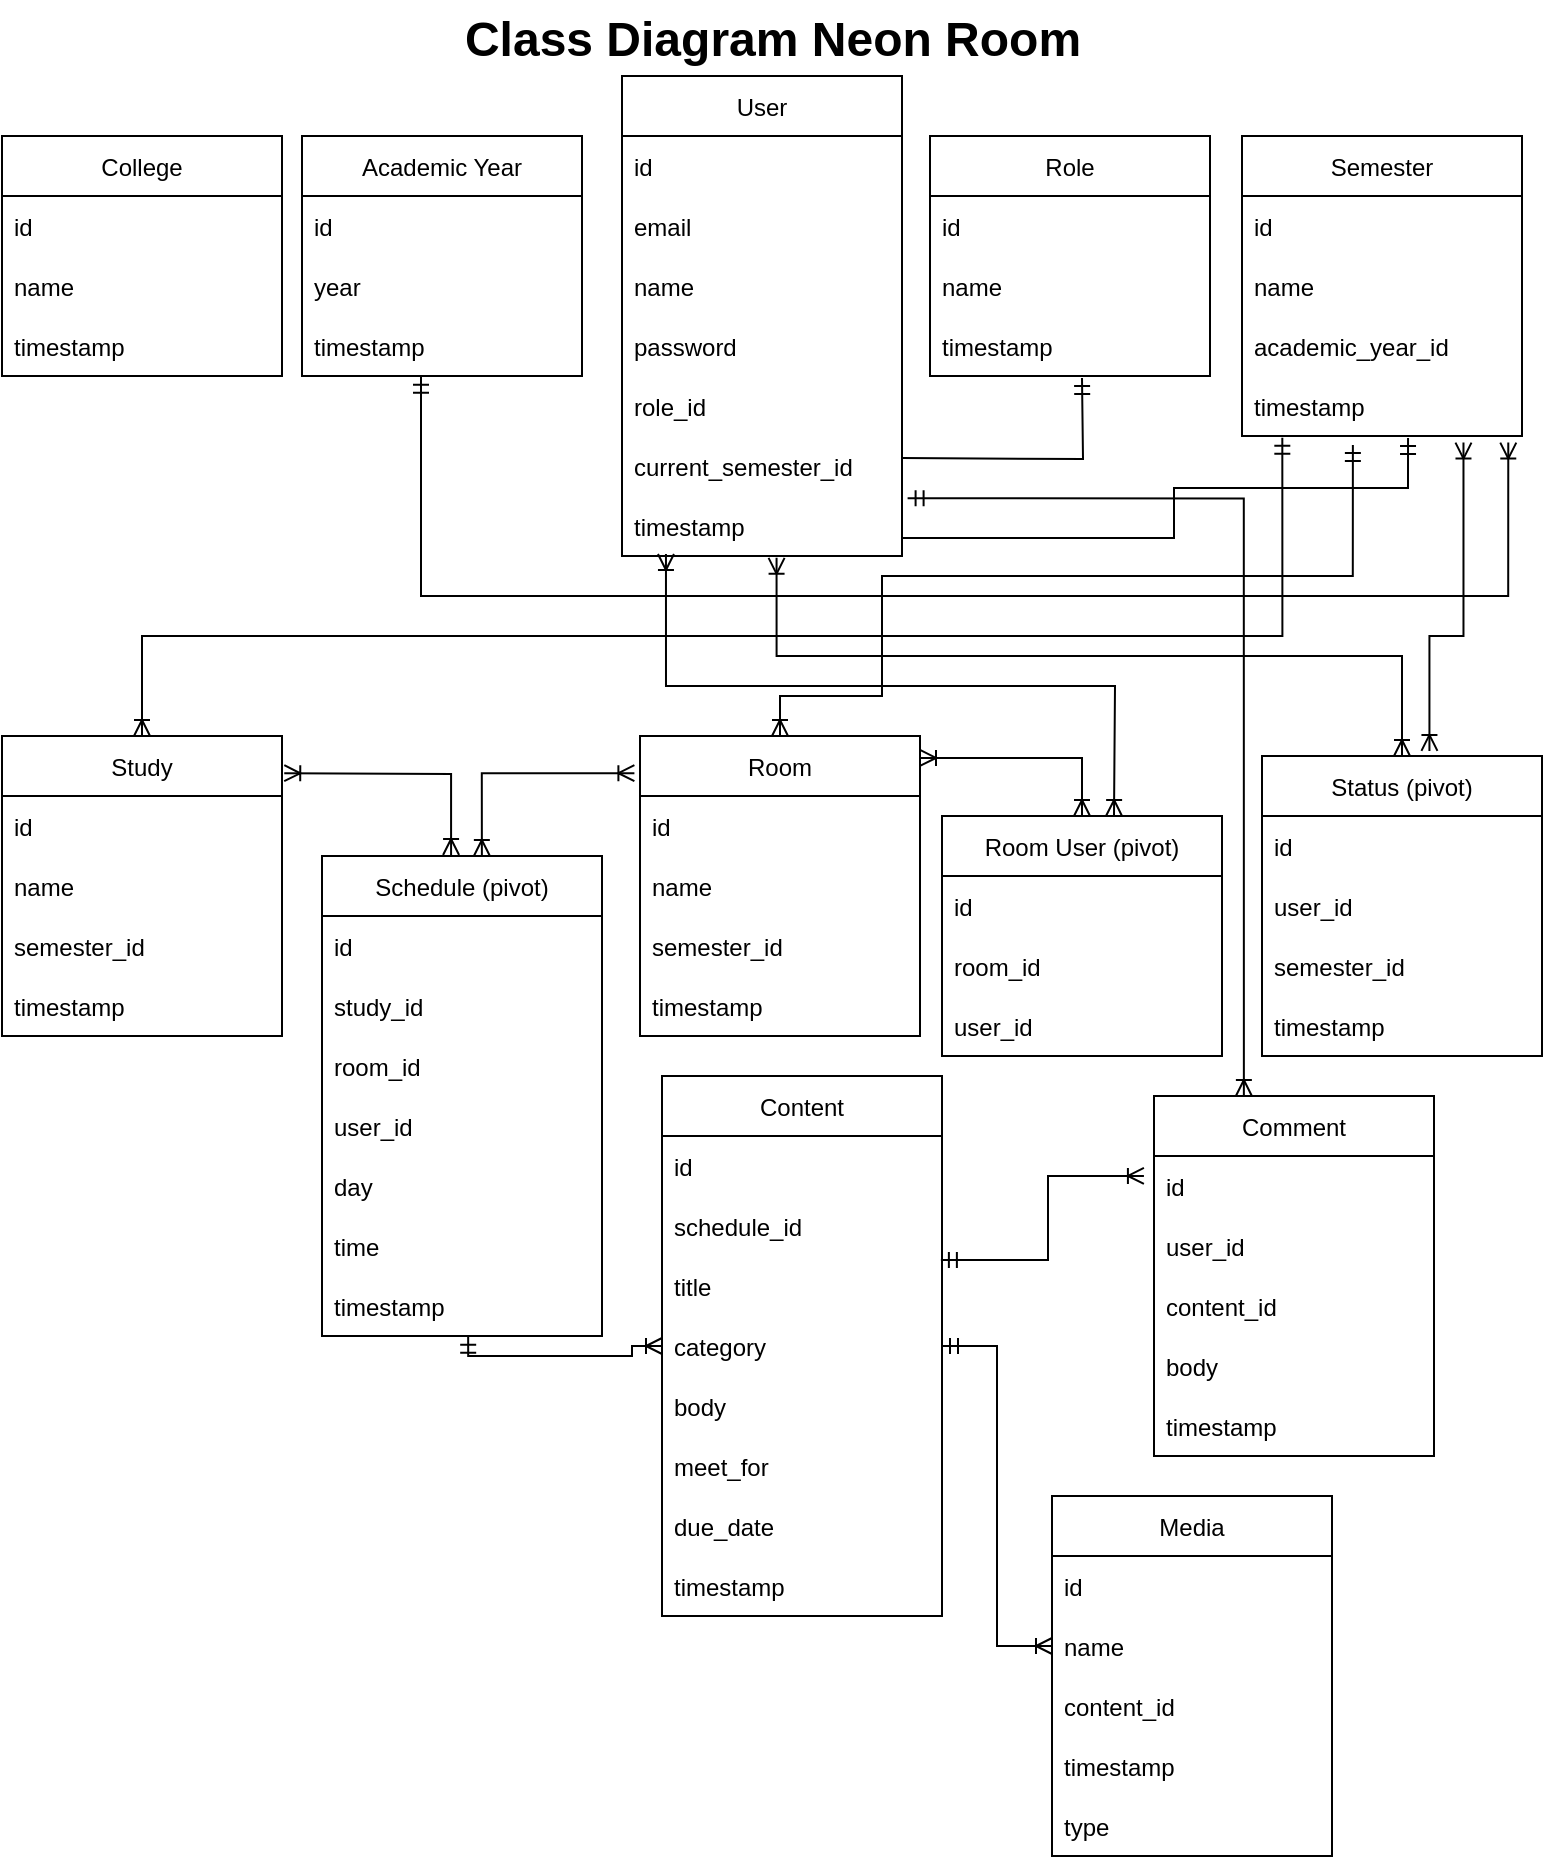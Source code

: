 <mxfile version="15.8.5" type="github">
  <diagram id="C5RBs43oDa-KdzZeNtuy" name="Page-1">
    <mxGraphModel dx="868" dy="520" grid="1" gridSize="10" guides="1" tooltips="1" connect="1" arrows="1" fold="1" page="1" pageScale="1" pageWidth="827" pageHeight="1169" math="0" shadow="0">
      <root>
        <mxCell id="WIyWlLk6GJQsqaUBKTNV-0" />
        <mxCell id="WIyWlLk6GJQsqaUBKTNV-1" parent="WIyWlLk6GJQsqaUBKTNV-0" />
        <mxCell id="YTqMtphBLyKB2RsJUc4h-0" value="User" style="swimlane;fontStyle=0;childLayout=stackLayout;horizontal=1;startSize=30;horizontalStack=0;resizeParent=1;resizeParentMax=0;resizeLast=0;collapsible=1;marginBottom=0;" parent="WIyWlLk6GJQsqaUBKTNV-1" vertex="1">
          <mxGeometry x="344" y="50" width="140" height="240" as="geometry">
            <mxRectangle x="274" y="40" width="60" height="30" as="alternateBounds" />
          </mxGeometry>
        </mxCell>
        <mxCell id="YTqMtphBLyKB2RsJUc4h-1" value="id" style="text;strokeColor=none;fillColor=none;align=left;verticalAlign=middle;spacingLeft=4;spacingRight=4;overflow=hidden;points=[[0,0.5],[1,0.5]];portConstraint=eastwest;rotatable=0;" parent="YTqMtphBLyKB2RsJUc4h-0" vertex="1">
          <mxGeometry y="30" width="140" height="30" as="geometry" />
        </mxCell>
        <mxCell id="YTqMtphBLyKB2RsJUc4h-2" value="email    " style="text;strokeColor=none;fillColor=none;align=left;verticalAlign=middle;spacingLeft=4;spacingRight=4;overflow=hidden;points=[[0,0.5],[1,0.5]];portConstraint=eastwest;rotatable=0;" parent="YTqMtphBLyKB2RsJUc4h-0" vertex="1">
          <mxGeometry y="60" width="140" height="30" as="geometry" />
        </mxCell>
        <mxCell id="YTqMtphBLyKB2RsJUc4h-3" value="name" style="text;strokeColor=none;fillColor=none;align=left;verticalAlign=middle;spacingLeft=4;spacingRight=4;overflow=hidden;points=[[0,0.5],[1,0.5]];portConstraint=eastwest;rotatable=0;" parent="YTqMtphBLyKB2RsJUc4h-0" vertex="1">
          <mxGeometry y="90" width="140" height="30" as="geometry" />
        </mxCell>
        <mxCell id="YTqMtphBLyKB2RsJUc4h-4" value="password" style="text;strokeColor=none;fillColor=none;align=left;verticalAlign=middle;spacingLeft=4;spacingRight=4;overflow=hidden;points=[[0,0.5],[1,0.5]];portConstraint=eastwest;rotatable=0;" parent="YTqMtphBLyKB2RsJUc4h-0" vertex="1">
          <mxGeometry y="120" width="140" height="30" as="geometry" />
        </mxCell>
        <mxCell id="YTqMtphBLyKB2RsJUc4h-5" value="role_id" style="text;strokeColor=none;fillColor=none;align=left;verticalAlign=middle;spacingLeft=4;spacingRight=4;overflow=hidden;points=[[0,0.5],[1,0.5]];portConstraint=eastwest;rotatable=0;" parent="YTqMtphBLyKB2RsJUc4h-0" vertex="1">
          <mxGeometry y="150" width="140" height="30" as="geometry" />
        </mxCell>
        <mxCell id="cOF6gubTKwblFyO_0vJx-0" value="current_semester_id" style="text;strokeColor=none;fillColor=none;align=left;verticalAlign=middle;spacingLeft=4;spacingRight=4;overflow=hidden;points=[[0,0.5],[1,0.5]];portConstraint=eastwest;rotatable=0;" parent="YTqMtphBLyKB2RsJUc4h-0" vertex="1">
          <mxGeometry y="180" width="140" height="30" as="geometry" />
        </mxCell>
        <mxCell id="YTqMtphBLyKB2RsJUc4h-6" value="timestamp" style="text;strokeColor=none;fillColor=none;align=left;verticalAlign=middle;spacingLeft=4;spacingRight=4;overflow=hidden;points=[[0,0.5],[1,0.5]];portConstraint=eastwest;rotatable=0;" parent="YTqMtphBLyKB2RsJUc4h-0" vertex="1">
          <mxGeometry y="210" width="140" height="30" as="geometry" />
        </mxCell>
        <mxCell id="YTqMtphBLyKB2RsJUc4h-7" value="College" style="swimlane;fontStyle=0;childLayout=stackLayout;horizontal=1;startSize=30;horizontalStack=0;resizeParent=1;resizeParentMax=0;resizeLast=0;collapsible=1;marginBottom=0;" parent="WIyWlLk6GJQsqaUBKTNV-1" vertex="1">
          <mxGeometry x="34" y="80" width="140" height="120" as="geometry">
            <mxRectangle x="40" y="40" width="70" height="30" as="alternateBounds" />
          </mxGeometry>
        </mxCell>
        <mxCell id="YTqMtphBLyKB2RsJUc4h-8" value="id" style="text;strokeColor=none;fillColor=none;align=left;verticalAlign=middle;spacingLeft=4;spacingRight=4;overflow=hidden;points=[[0,0.5],[1,0.5]];portConstraint=eastwest;rotatable=0;" parent="YTqMtphBLyKB2RsJUc4h-7" vertex="1">
          <mxGeometry y="30" width="140" height="30" as="geometry" />
        </mxCell>
        <mxCell id="YTqMtphBLyKB2RsJUc4h-14" value="name" style="text;strokeColor=none;fillColor=none;align=left;verticalAlign=middle;spacingLeft=4;spacingRight=4;overflow=hidden;points=[[0,0.5],[1,0.5]];portConstraint=eastwest;rotatable=0;" parent="YTqMtphBLyKB2RsJUc4h-7" vertex="1">
          <mxGeometry y="60" width="140" height="30" as="geometry" />
        </mxCell>
        <mxCell id="YTqMtphBLyKB2RsJUc4h-13" value="timestamp" style="text;strokeColor=none;fillColor=none;align=left;verticalAlign=middle;spacingLeft=4;spacingRight=4;overflow=hidden;points=[[0,0.5],[1,0.5]];portConstraint=eastwest;rotatable=0;" parent="YTqMtphBLyKB2RsJUc4h-7" vertex="1">
          <mxGeometry y="90" width="140" height="30" as="geometry" />
        </mxCell>
        <mxCell id="YTqMtphBLyKB2RsJUc4h-15" value="Academic Year" style="swimlane;fontStyle=0;childLayout=stackLayout;horizontal=1;startSize=30;horizontalStack=0;resizeParent=1;resizeParentMax=0;resizeLast=0;collapsible=1;marginBottom=0;" parent="WIyWlLk6GJQsqaUBKTNV-1" vertex="1">
          <mxGeometry x="184" y="80" width="140" height="120" as="geometry">
            <mxRectangle x="140" y="40" width="110" height="30" as="alternateBounds" />
          </mxGeometry>
        </mxCell>
        <mxCell id="YTqMtphBLyKB2RsJUc4h-16" value="id" style="text;strokeColor=none;fillColor=none;align=left;verticalAlign=middle;spacingLeft=4;spacingRight=4;overflow=hidden;points=[[0,0.5],[1,0.5]];portConstraint=eastwest;rotatable=0;" parent="YTqMtphBLyKB2RsJUc4h-15" vertex="1">
          <mxGeometry y="30" width="140" height="30" as="geometry" />
        </mxCell>
        <mxCell id="YTqMtphBLyKB2RsJUc4h-17" value="year" style="text;strokeColor=none;fillColor=none;align=left;verticalAlign=middle;spacingLeft=4;spacingRight=4;overflow=hidden;points=[[0,0.5],[1,0.5]];portConstraint=eastwest;rotatable=0;" parent="YTqMtphBLyKB2RsJUc4h-15" vertex="1">
          <mxGeometry y="60" width="140" height="30" as="geometry" />
        </mxCell>
        <mxCell id="YTqMtphBLyKB2RsJUc4h-18" value="timestamp" style="text;strokeColor=none;fillColor=none;align=left;verticalAlign=middle;spacingLeft=4;spacingRight=4;overflow=hidden;points=[[0,0.5],[1,0.5]];portConstraint=eastwest;rotatable=0;" parent="YTqMtphBLyKB2RsJUc4h-15" vertex="1">
          <mxGeometry y="90" width="140" height="30" as="geometry" />
        </mxCell>
        <mxCell id="YTqMtphBLyKB2RsJUc4h-19" value="Role" style="swimlane;fontStyle=0;childLayout=stackLayout;horizontal=1;startSize=30;horizontalStack=0;resizeParent=1;resizeParentMax=0;resizeLast=0;collapsible=1;marginBottom=0;" parent="WIyWlLk6GJQsqaUBKTNV-1" vertex="1">
          <mxGeometry x="498" y="80" width="140" height="120" as="geometry">
            <mxRectangle x="650" y="30" width="60" height="30" as="alternateBounds" />
          </mxGeometry>
        </mxCell>
        <mxCell id="YTqMtphBLyKB2RsJUc4h-20" value="id" style="text;strokeColor=none;fillColor=none;align=left;verticalAlign=middle;spacingLeft=4;spacingRight=4;overflow=hidden;points=[[0,0.5],[1,0.5]];portConstraint=eastwest;rotatable=0;" parent="YTqMtphBLyKB2RsJUc4h-19" vertex="1">
          <mxGeometry y="30" width="140" height="30" as="geometry" />
        </mxCell>
        <mxCell id="YTqMtphBLyKB2RsJUc4h-21" value="name" style="text;strokeColor=none;fillColor=none;align=left;verticalAlign=middle;spacingLeft=4;spacingRight=4;overflow=hidden;points=[[0,0.5],[1,0.5]];portConstraint=eastwest;rotatable=0;" parent="YTqMtphBLyKB2RsJUc4h-19" vertex="1">
          <mxGeometry y="60" width="140" height="30" as="geometry" />
        </mxCell>
        <mxCell id="YTqMtphBLyKB2RsJUc4h-22" value="timestamp" style="text;strokeColor=none;fillColor=none;align=left;verticalAlign=middle;spacingLeft=4;spacingRight=4;overflow=hidden;points=[[0,0.5],[1,0.5]];portConstraint=eastwest;rotatable=0;" parent="YTqMtphBLyKB2RsJUc4h-19" vertex="1">
          <mxGeometry y="90" width="140" height="30" as="geometry" />
        </mxCell>
        <mxCell id="YTqMtphBLyKB2RsJUc4h-23" value="Semester" style="swimlane;fontStyle=0;childLayout=stackLayout;horizontal=1;startSize=30;horizontalStack=0;resizeParent=1;resizeParentMax=0;resizeLast=0;collapsible=1;marginBottom=0;" parent="WIyWlLk6GJQsqaUBKTNV-1" vertex="1">
          <mxGeometry x="654" y="80" width="140" height="150" as="geometry">
            <mxRectangle x="710" y="200" width="80" height="30" as="alternateBounds" />
          </mxGeometry>
        </mxCell>
        <mxCell id="YTqMtphBLyKB2RsJUc4h-24" value="id" style="text;strokeColor=none;fillColor=none;align=left;verticalAlign=middle;spacingLeft=4;spacingRight=4;overflow=hidden;points=[[0,0.5],[1,0.5]];portConstraint=eastwest;rotatable=0;" parent="YTqMtphBLyKB2RsJUc4h-23" vertex="1">
          <mxGeometry y="30" width="140" height="30" as="geometry" />
        </mxCell>
        <mxCell id="YTqMtphBLyKB2RsJUc4h-25" value="name" style="text;strokeColor=none;fillColor=none;align=left;verticalAlign=middle;spacingLeft=4;spacingRight=4;overflow=hidden;points=[[0,0.5],[1,0.5]];portConstraint=eastwest;rotatable=0;" parent="YTqMtphBLyKB2RsJUc4h-23" vertex="1">
          <mxGeometry y="60" width="140" height="30" as="geometry" />
        </mxCell>
        <mxCell id="YTqMtphBLyKB2RsJUc4h-26" value="academic_year_id" style="text;strokeColor=none;fillColor=none;align=left;verticalAlign=middle;spacingLeft=4;spacingRight=4;overflow=hidden;points=[[0,0.5],[1,0.5]];portConstraint=eastwest;rotatable=0;" parent="YTqMtphBLyKB2RsJUc4h-23" vertex="1">
          <mxGeometry y="90" width="140" height="30" as="geometry" />
        </mxCell>
        <mxCell id="YTqMtphBLyKB2RsJUc4h-42" value="timestamp" style="text;strokeColor=none;fillColor=none;align=left;verticalAlign=middle;spacingLeft=4;spacingRight=4;overflow=hidden;points=[[0,0.5],[1,0.5]];portConstraint=eastwest;rotatable=0;" parent="YTqMtphBLyKB2RsJUc4h-23" vertex="1">
          <mxGeometry y="120" width="140" height="30" as="geometry" />
        </mxCell>
        <mxCell id="YTqMtphBLyKB2RsJUc4h-27" value="Study" style="swimlane;fontStyle=0;childLayout=stackLayout;horizontal=1;startSize=30;horizontalStack=0;resizeParent=1;resizeParentMax=0;resizeLast=0;collapsible=1;marginBottom=0;" parent="WIyWlLk6GJQsqaUBKTNV-1" vertex="1">
          <mxGeometry x="34" y="380" width="140" height="150" as="geometry" />
        </mxCell>
        <mxCell id="YTqMtphBLyKB2RsJUc4h-28" value="id" style="text;strokeColor=none;fillColor=none;align=left;verticalAlign=middle;spacingLeft=4;spacingRight=4;overflow=hidden;points=[[0,0.5],[1,0.5]];portConstraint=eastwest;rotatable=0;" parent="YTqMtphBLyKB2RsJUc4h-27" vertex="1">
          <mxGeometry y="30" width="140" height="30" as="geometry" />
        </mxCell>
        <mxCell id="YTqMtphBLyKB2RsJUc4h-29" value="name" style="text;strokeColor=none;fillColor=none;align=left;verticalAlign=middle;spacingLeft=4;spacingRight=4;overflow=hidden;points=[[0,0.5],[1,0.5]];portConstraint=eastwest;rotatable=0;" parent="YTqMtphBLyKB2RsJUc4h-27" vertex="1">
          <mxGeometry y="60" width="140" height="30" as="geometry" />
        </mxCell>
        <mxCell id="YTqMtphBLyKB2RsJUc4h-30" value="semester_id" style="text;strokeColor=none;fillColor=none;align=left;verticalAlign=middle;spacingLeft=4;spacingRight=4;overflow=hidden;points=[[0,0.5],[1,0.5]];portConstraint=eastwest;rotatable=0;" parent="YTqMtphBLyKB2RsJUc4h-27" vertex="1">
          <mxGeometry y="90" width="140" height="30" as="geometry" />
        </mxCell>
        <mxCell id="YTqMtphBLyKB2RsJUc4h-43" value="timestamp" style="text;strokeColor=none;fillColor=none;align=left;verticalAlign=middle;spacingLeft=4;spacingRight=4;overflow=hidden;points=[[0,0.5],[1,0.5]];portConstraint=eastwest;rotatable=0;" parent="YTqMtphBLyKB2RsJUc4h-27" vertex="1">
          <mxGeometry y="120" width="140" height="30" as="geometry" />
        </mxCell>
        <mxCell id="YTqMtphBLyKB2RsJUc4h-31" value="Room" style="swimlane;fontStyle=0;childLayout=stackLayout;horizontal=1;startSize=30;horizontalStack=0;resizeParent=1;resizeParentMax=0;resizeLast=0;collapsible=1;marginBottom=0;" parent="WIyWlLk6GJQsqaUBKTNV-1" vertex="1">
          <mxGeometry x="353" y="380" width="140" height="150" as="geometry" />
        </mxCell>
        <mxCell id="YTqMtphBLyKB2RsJUc4h-32" value="id" style="text;strokeColor=none;fillColor=none;align=left;verticalAlign=middle;spacingLeft=4;spacingRight=4;overflow=hidden;points=[[0,0.5],[1,0.5]];portConstraint=eastwest;rotatable=0;" parent="YTqMtphBLyKB2RsJUc4h-31" vertex="1">
          <mxGeometry y="30" width="140" height="30" as="geometry" />
        </mxCell>
        <mxCell id="YTqMtphBLyKB2RsJUc4h-33" value="name" style="text;strokeColor=none;fillColor=none;align=left;verticalAlign=middle;spacingLeft=4;spacingRight=4;overflow=hidden;points=[[0,0.5],[1,0.5]];portConstraint=eastwest;rotatable=0;" parent="YTqMtphBLyKB2RsJUc4h-31" vertex="1">
          <mxGeometry y="60" width="140" height="30" as="geometry" />
        </mxCell>
        <mxCell id="YTqMtphBLyKB2RsJUc4h-34" value="semester_id" style="text;strokeColor=none;fillColor=none;align=left;verticalAlign=middle;spacingLeft=4;spacingRight=4;overflow=hidden;points=[[0,0.5],[1,0.5]];portConstraint=eastwest;rotatable=0;" parent="YTqMtphBLyKB2RsJUc4h-31" vertex="1">
          <mxGeometry y="90" width="140" height="30" as="geometry" />
        </mxCell>
        <mxCell id="YTqMtphBLyKB2RsJUc4h-44" value="timestamp" style="text;strokeColor=none;fillColor=none;align=left;verticalAlign=middle;spacingLeft=4;spacingRight=4;overflow=hidden;points=[[0,0.5],[1,0.5]];portConstraint=eastwest;rotatable=0;" parent="YTqMtphBLyKB2RsJUc4h-31" vertex="1">
          <mxGeometry y="120" width="140" height="30" as="geometry" />
        </mxCell>
        <mxCell id="YTqMtphBLyKB2RsJUc4h-35" value="Schedule (pivot)" style="swimlane;fontStyle=0;childLayout=stackLayout;horizontal=1;startSize=30;horizontalStack=0;resizeParent=1;resizeParentMax=0;resizeLast=0;collapsible=1;marginBottom=0;" parent="WIyWlLk6GJQsqaUBKTNV-1" vertex="1">
          <mxGeometry x="194" y="440" width="140" height="240" as="geometry" />
        </mxCell>
        <mxCell id="YTqMtphBLyKB2RsJUc4h-36" value="id" style="text;strokeColor=none;fillColor=none;align=left;verticalAlign=middle;spacingLeft=4;spacingRight=4;overflow=hidden;points=[[0,0.5],[1,0.5]];portConstraint=eastwest;rotatable=0;" parent="YTqMtphBLyKB2RsJUc4h-35" vertex="1">
          <mxGeometry y="30" width="140" height="30" as="geometry" />
        </mxCell>
        <mxCell id="YTqMtphBLyKB2RsJUc4h-37" value="study_id" style="text;strokeColor=none;fillColor=none;align=left;verticalAlign=middle;spacingLeft=4;spacingRight=4;overflow=hidden;points=[[0,0.5],[1,0.5]];portConstraint=eastwest;rotatable=0;" parent="YTqMtphBLyKB2RsJUc4h-35" vertex="1">
          <mxGeometry y="60" width="140" height="30" as="geometry" />
        </mxCell>
        <mxCell id="YTqMtphBLyKB2RsJUc4h-38" value="room_id" style="text;strokeColor=none;fillColor=none;align=left;verticalAlign=middle;spacingLeft=4;spacingRight=4;overflow=hidden;points=[[0,0.5],[1,0.5]];portConstraint=eastwest;rotatable=0;" parent="YTqMtphBLyKB2RsJUc4h-35" vertex="1">
          <mxGeometry y="90" width="140" height="30" as="geometry" />
        </mxCell>
        <mxCell id="YTqMtphBLyKB2RsJUc4h-45" value="user_id" style="text;strokeColor=none;fillColor=none;align=left;verticalAlign=middle;spacingLeft=4;spacingRight=4;overflow=hidden;points=[[0,0.5],[1,0.5]];portConstraint=eastwest;rotatable=0;" parent="YTqMtphBLyKB2RsJUc4h-35" vertex="1">
          <mxGeometry y="120" width="140" height="30" as="geometry" />
        </mxCell>
        <mxCell id="YTqMtphBLyKB2RsJUc4h-39" value="day" style="text;strokeColor=none;fillColor=none;align=left;verticalAlign=middle;spacingLeft=4;spacingRight=4;overflow=hidden;points=[[0,0.5],[1,0.5]];portConstraint=eastwest;rotatable=0;" parent="YTqMtphBLyKB2RsJUc4h-35" vertex="1">
          <mxGeometry y="150" width="140" height="30" as="geometry" />
        </mxCell>
        <mxCell id="YTqMtphBLyKB2RsJUc4h-40" value="time" style="text;strokeColor=none;fillColor=none;align=left;verticalAlign=middle;spacingLeft=4;spacingRight=4;overflow=hidden;points=[[0,0.5],[1,0.5]];portConstraint=eastwest;rotatable=0;" parent="YTqMtphBLyKB2RsJUc4h-35" vertex="1">
          <mxGeometry y="180" width="140" height="30" as="geometry" />
        </mxCell>
        <mxCell id="YTqMtphBLyKB2RsJUc4h-41" value="timestamp" style="text;strokeColor=none;fillColor=none;align=left;verticalAlign=middle;spacingLeft=4;spacingRight=4;overflow=hidden;points=[[0,0.5],[1,0.5]];portConstraint=eastwest;rotatable=0;" parent="YTqMtphBLyKB2RsJUc4h-35" vertex="1">
          <mxGeometry y="210" width="140" height="30" as="geometry" />
        </mxCell>
        <mxCell id="YTqMtphBLyKB2RsJUc4h-46" value="Content" style="swimlane;fontStyle=0;childLayout=stackLayout;horizontal=1;startSize=30;horizontalStack=0;resizeParent=1;resizeParentMax=0;resizeLast=0;collapsible=1;marginBottom=0;" parent="WIyWlLk6GJQsqaUBKTNV-1" vertex="1">
          <mxGeometry x="364" y="550" width="140" height="270" as="geometry" />
        </mxCell>
        <mxCell id="YTqMtphBLyKB2RsJUc4h-47" value="id" style="text;strokeColor=none;fillColor=none;align=left;verticalAlign=middle;spacingLeft=4;spacingRight=4;overflow=hidden;points=[[0,0.5],[1,0.5]];portConstraint=eastwest;rotatable=0;" parent="YTqMtphBLyKB2RsJUc4h-46" vertex="1">
          <mxGeometry y="30" width="140" height="30" as="geometry" />
        </mxCell>
        <mxCell id="YTqMtphBLyKB2RsJUc4h-56" value="schedule_id" style="text;strokeColor=none;fillColor=none;align=left;verticalAlign=middle;spacingLeft=4;spacingRight=4;overflow=hidden;points=[[0,0.5],[1,0.5]];portConstraint=eastwest;rotatable=0;" parent="YTqMtphBLyKB2RsJUc4h-46" vertex="1">
          <mxGeometry y="60" width="140" height="30" as="geometry" />
        </mxCell>
        <mxCell id="YTqMtphBLyKB2RsJUc4h-48" value="title" style="text;strokeColor=none;fillColor=none;align=left;verticalAlign=middle;spacingLeft=4;spacingRight=4;overflow=hidden;points=[[0,0.5],[1,0.5]];portConstraint=eastwest;rotatable=0;" parent="YTqMtphBLyKB2RsJUc4h-46" vertex="1">
          <mxGeometry y="90" width="140" height="30" as="geometry" />
        </mxCell>
        <mxCell id="YTqMtphBLyKB2RsJUc4h-49" value="category" style="text;strokeColor=none;fillColor=none;align=left;verticalAlign=middle;spacingLeft=4;spacingRight=4;overflow=hidden;points=[[0,0.5],[1,0.5]];portConstraint=eastwest;rotatable=0;" parent="YTqMtphBLyKB2RsJUc4h-46" vertex="1">
          <mxGeometry y="120" width="140" height="30" as="geometry" />
        </mxCell>
        <mxCell id="YTqMtphBLyKB2RsJUc4h-50" value="body" style="text;strokeColor=none;fillColor=none;align=left;verticalAlign=middle;spacingLeft=4;spacingRight=4;overflow=hidden;points=[[0,0.5],[1,0.5]];portConstraint=eastwest;rotatable=0;" parent="YTqMtphBLyKB2RsJUc4h-46" vertex="1">
          <mxGeometry y="150" width="140" height="30" as="geometry" />
        </mxCell>
        <mxCell id="YTqMtphBLyKB2RsJUc4h-65" value="meet_for" style="text;strokeColor=none;fillColor=none;align=left;verticalAlign=middle;spacingLeft=4;spacingRight=4;overflow=hidden;points=[[0,0.5],[1,0.5]];portConstraint=eastwest;rotatable=0;" parent="YTqMtphBLyKB2RsJUc4h-46" vertex="1">
          <mxGeometry y="180" width="140" height="30" as="geometry" />
        </mxCell>
        <mxCell id="YTqMtphBLyKB2RsJUc4h-64" value="due_date" style="text;strokeColor=none;fillColor=none;align=left;verticalAlign=middle;spacingLeft=4;spacingRight=4;overflow=hidden;points=[[0,0.5],[1,0.5]];portConstraint=eastwest;rotatable=0;" parent="YTqMtphBLyKB2RsJUc4h-46" vertex="1">
          <mxGeometry y="210" width="140" height="30" as="geometry" />
        </mxCell>
        <mxCell id="YTqMtphBLyKB2RsJUc4h-55" value="timestamp" style="text;strokeColor=none;fillColor=none;align=left;verticalAlign=middle;spacingLeft=4;spacingRight=4;overflow=hidden;points=[[0,0.5],[1,0.5]];portConstraint=eastwest;rotatable=0;" parent="YTqMtphBLyKB2RsJUc4h-46" vertex="1">
          <mxGeometry y="240" width="140" height="30" as="geometry" />
        </mxCell>
        <mxCell id="YTqMtphBLyKB2RsJUc4h-51" value="Media" style="swimlane;fontStyle=0;childLayout=stackLayout;horizontal=1;startSize=30;horizontalStack=0;resizeParent=1;resizeParentMax=0;resizeLast=0;collapsible=1;marginBottom=0;" parent="WIyWlLk6GJQsqaUBKTNV-1" vertex="1">
          <mxGeometry x="559" y="760" width="140" height="180" as="geometry">
            <mxRectangle x="565" y="690" width="70" height="30" as="alternateBounds" />
          </mxGeometry>
        </mxCell>
        <mxCell id="YTqMtphBLyKB2RsJUc4h-52" value="id" style="text;strokeColor=none;fillColor=none;align=left;verticalAlign=middle;spacingLeft=4;spacingRight=4;overflow=hidden;points=[[0,0.5],[1,0.5]];portConstraint=eastwest;rotatable=0;" parent="YTqMtphBLyKB2RsJUc4h-51" vertex="1">
          <mxGeometry y="30" width="140" height="30" as="geometry" />
        </mxCell>
        <mxCell id="YTqMtphBLyKB2RsJUc4h-53" value="name" style="text;strokeColor=none;fillColor=none;align=left;verticalAlign=middle;spacingLeft=4;spacingRight=4;overflow=hidden;points=[[0,0.5],[1,0.5]];portConstraint=eastwest;rotatable=0;" parent="YTqMtphBLyKB2RsJUc4h-51" vertex="1">
          <mxGeometry y="60" width="140" height="30" as="geometry" />
        </mxCell>
        <mxCell id="YTqMtphBLyKB2RsJUc4h-54" value="content_id" style="text;strokeColor=none;fillColor=none;align=left;verticalAlign=middle;spacingLeft=4;spacingRight=4;overflow=hidden;points=[[0,0.5],[1,0.5]];portConstraint=eastwest;rotatable=0;" parent="YTqMtphBLyKB2RsJUc4h-51" vertex="1">
          <mxGeometry y="90" width="140" height="30" as="geometry" />
        </mxCell>
        <mxCell id="YTqMtphBLyKB2RsJUc4h-62" value="timestamp" style="text;strokeColor=none;fillColor=none;align=left;verticalAlign=middle;spacingLeft=4;spacingRight=4;overflow=hidden;points=[[0,0.5],[1,0.5]];portConstraint=eastwest;rotatable=0;" parent="YTqMtphBLyKB2RsJUc4h-51" vertex="1">
          <mxGeometry y="120" width="140" height="30" as="geometry" />
        </mxCell>
        <mxCell id="YTqMtphBLyKB2RsJUc4h-66" value="type" style="text;strokeColor=none;fillColor=none;align=left;verticalAlign=middle;spacingLeft=4;spacingRight=4;overflow=hidden;points=[[0,0.5],[1,0.5]];portConstraint=eastwest;rotatable=0;" parent="YTqMtphBLyKB2RsJUc4h-51" vertex="1">
          <mxGeometry y="150" width="140" height="30" as="geometry" />
        </mxCell>
        <mxCell id="YTqMtphBLyKB2RsJUc4h-57" value="Comment" style="swimlane;fontStyle=0;childLayout=stackLayout;horizontal=1;startSize=30;horizontalStack=0;resizeParent=1;resizeParentMax=0;resizeLast=0;collapsible=1;marginBottom=0;" parent="WIyWlLk6GJQsqaUBKTNV-1" vertex="1">
          <mxGeometry x="610" y="560" width="140" height="180" as="geometry">
            <mxRectangle x="555" y="490" width="80" height="30" as="alternateBounds" />
          </mxGeometry>
        </mxCell>
        <mxCell id="YTqMtphBLyKB2RsJUc4h-58" value="id" style="text;strokeColor=none;fillColor=none;align=left;verticalAlign=middle;spacingLeft=4;spacingRight=4;overflow=hidden;points=[[0,0.5],[1,0.5]];portConstraint=eastwest;rotatable=0;" parent="YTqMtphBLyKB2RsJUc4h-57" vertex="1">
          <mxGeometry y="30" width="140" height="30" as="geometry" />
        </mxCell>
        <mxCell id="YTqMtphBLyKB2RsJUc4h-59" value="user_id" style="text;strokeColor=none;fillColor=none;align=left;verticalAlign=middle;spacingLeft=4;spacingRight=4;overflow=hidden;points=[[0,0.5],[1,0.5]];portConstraint=eastwest;rotatable=0;" parent="YTqMtphBLyKB2RsJUc4h-57" vertex="1">
          <mxGeometry y="60" width="140" height="30" as="geometry" />
        </mxCell>
        <mxCell id="YTqMtphBLyKB2RsJUc4h-60" value="content_id" style="text;strokeColor=none;fillColor=none;align=left;verticalAlign=middle;spacingLeft=4;spacingRight=4;overflow=hidden;points=[[0,0.5],[1,0.5]];portConstraint=eastwest;rotatable=0;" parent="YTqMtphBLyKB2RsJUc4h-57" vertex="1">
          <mxGeometry y="90" width="140" height="30" as="geometry" />
        </mxCell>
        <mxCell id="YTqMtphBLyKB2RsJUc4h-61" value="body" style="text;strokeColor=none;fillColor=none;align=left;verticalAlign=middle;spacingLeft=4;spacingRight=4;overflow=hidden;points=[[0,0.5],[1,0.5]];portConstraint=eastwest;rotatable=0;" parent="YTqMtphBLyKB2RsJUc4h-57" vertex="1">
          <mxGeometry y="120" width="140" height="30" as="geometry" />
        </mxCell>
        <mxCell id="YTqMtphBLyKB2RsJUc4h-63" value="timestamp" style="text;strokeColor=none;fillColor=none;align=left;verticalAlign=middle;spacingLeft=4;spacingRight=4;overflow=hidden;points=[[0,0.5],[1,0.5]];portConstraint=eastwest;rotatable=0;" parent="YTqMtphBLyKB2RsJUc4h-57" vertex="1">
          <mxGeometry y="150" width="140" height="30" as="geometry" />
        </mxCell>
        <mxCell id="YTqMtphBLyKB2RsJUc4h-67" value="" style="edgeStyle=orthogonalEdgeStyle;fontSize=12;html=1;endArrow=ERmandOne;rounded=0;" parent="WIyWlLk6GJQsqaUBKTNV-1" edge="1">
          <mxGeometry width="100" height="100" relative="1" as="geometry">
            <mxPoint x="484" y="241" as="sourcePoint" />
            <mxPoint x="574" y="201" as="targetPoint" />
          </mxGeometry>
        </mxCell>
        <mxCell id="YTqMtphBLyKB2RsJUc4h-71" value="Status (pivot)" style="swimlane;fontStyle=0;childLayout=stackLayout;horizontal=1;startSize=30;horizontalStack=0;resizeParent=1;resizeParentMax=0;resizeLast=0;collapsible=1;marginBottom=0;" parent="WIyWlLk6GJQsqaUBKTNV-1" vertex="1">
          <mxGeometry x="664" y="390" width="140" height="150" as="geometry" />
        </mxCell>
        <mxCell id="YTqMtphBLyKB2RsJUc4h-72" value="id" style="text;strokeColor=none;fillColor=none;align=left;verticalAlign=middle;spacingLeft=4;spacingRight=4;overflow=hidden;points=[[0,0.5],[1,0.5]];portConstraint=eastwest;rotatable=0;" parent="YTqMtphBLyKB2RsJUc4h-71" vertex="1">
          <mxGeometry y="30" width="140" height="30" as="geometry" />
        </mxCell>
        <mxCell id="YTqMtphBLyKB2RsJUc4h-73" value="user_id" style="text;strokeColor=none;fillColor=none;align=left;verticalAlign=middle;spacingLeft=4;spacingRight=4;overflow=hidden;points=[[0,0.5],[1,0.5]];portConstraint=eastwest;rotatable=0;" parent="YTqMtphBLyKB2RsJUc4h-71" vertex="1">
          <mxGeometry y="60" width="140" height="30" as="geometry" />
        </mxCell>
        <mxCell id="YTqMtphBLyKB2RsJUc4h-74" value="semester_id" style="text;strokeColor=none;fillColor=none;align=left;verticalAlign=middle;spacingLeft=4;spacingRight=4;overflow=hidden;points=[[0,0.5],[1,0.5]];portConstraint=eastwest;rotatable=0;" parent="YTqMtphBLyKB2RsJUc4h-71" vertex="1">
          <mxGeometry y="90" width="140" height="30" as="geometry" />
        </mxCell>
        <mxCell id="YTqMtphBLyKB2RsJUc4h-78" value="timestamp" style="text;strokeColor=none;fillColor=none;align=left;verticalAlign=middle;spacingLeft=4;spacingRight=4;overflow=hidden;points=[[0,0.5],[1,0.5]];portConstraint=eastwest;rotatable=0;" parent="YTqMtphBLyKB2RsJUc4h-71" vertex="1">
          <mxGeometry y="120" width="140" height="30" as="geometry" />
        </mxCell>
        <mxCell id="YTqMtphBLyKB2RsJUc4h-83" value="" style="edgeStyle=elbowEdgeStyle;fontSize=12;html=1;endArrow=ERoneToMany;startArrow=ERoneToMany;rounded=0;exitX=1.008;exitY=0.124;exitDx=0;exitDy=0;exitPerimeter=0;elbow=vertical;entryX=0.461;entryY=-0.002;entryDx=0;entryDy=0;entryPerimeter=0;" parent="WIyWlLk6GJQsqaUBKTNV-1" source="YTqMtphBLyKB2RsJUc4h-27" target="YTqMtphBLyKB2RsJUc4h-35" edge="1">
          <mxGeometry width="100" height="100" relative="1" as="geometry">
            <mxPoint x="304" y="500" as="sourcePoint" />
            <mxPoint x="264" y="420" as="targetPoint" />
            <Array as="points">
              <mxPoint x="284" y="399" />
            </Array>
          </mxGeometry>
        </mxCell>
        <mxCell id="YTqMtphBLyKB2RsJUc4h-84" value="" style="edgeStyle=orthogonalEdgeStyle;fontSize=12;html=1;endArrow=ERoneToMany;startArrow=ERoneToMany;rounded=0;elbow=vertical;entryX=-0.02;entryY=0.124;entryDx=0;entryDy=0;entryPerimeter=0;exitX=0.571;exitY=0;exitDx=0;exitDy=0;exitPerimeter=0;" parent="WIyWlLk6GJQsqaUBKTNV-1" source="YTqMtphBLyKB2RsJUc4h-35" target="YTqMtphBLyKB2RsJUc4h-31" edge="1">
          <mxGeometry width="100" height="100" relative="1" as="geometry">
            <mxPoint x="284" y="420" as="sourcePoint" />
            <mxPoint x="404" y="400" as="targetPoint" />
          </mxGeometry>
        </mxCell>
        <mxCell id="YTqMtphBLyKB2RsJUc4h-86" value="" style="edgeStyle=orthogonalEdgeStyle;fontSize=12;html=1;endArrow=ERoneToMany;startArrow=ERmandOne;rounded=0;elbow=vertical;exitX=0.425;exitY=1.011;exitDx=0;exitDy=0;exitPerimeter=0;entryX=0.951;entryY=1.11;entryDx=0;entryDy=0;entryPerimeter=0;" parent="WIyWlLk6GJQsqaUBKTNV-1" source="YTqMtphBLyKB2RsJUc4h-18" target="YTqMtphBLyKB2RsJUc4h-42" edge="1">
          <mxGeometry width="100" height="100" relative="1" as="geometry">
            <mxPoint x="414" y="310" as="sourcePoint" />
            <mxPoint x="514" y="210" as="targetPoint" />
            <Array as="points">
              <mxPoint x="243" y="310" />
              <mxPoint x="787" y="310" />
            </Array>
          </mxGeometry>
        </mxCell>
        <mxCell id="YTqMtphBLyKB2RsJUc4h-87" value="" style="edgeStyle=orthogonalEdgeStyle;fontSize=12;html=1;endArrow=ERoneToMany;startArrow=ERoneToMany;rounded=0;elbow=vertical;entryX=0.552;entryY=1.031;entryDx=0;entryDy=0;entryPerimeter=0;exitX=0.5;exitY=0;exitDx=0;exitDy=0;" parent="WIyWlLk6GJQsqaUBKTNV-1" source="YTqMtphBLyKB2RsJUc4h-71" target="YTqMtphBLyKB2RsJUc4h-6" edge="1">
          <mxGeometry width="100" height="100" relative="1" as="geometry">
            <mxPoint x="344" y="410" as="sourcePoint" />
            <mxPoint x="444" y="310" as="targetPoint" />
          </mxGeometry>
        </mxCell>
        <mxCell id="YTqMtphBLyKB2RsJUc4h-88" value="" style="fontSize=12;html=1;endArrow=ERoneToMany;startArrow=ERoneToMany;rounded=0;entryX=0.791;entryY=1.11;entryDx=0;entryDy=0;entryPerimeter=0;exitX=0.598;exitY=-0.017;exitDx=0;exitDy=0;exitPerimeter=0;edgeStyle=elbowEdgeStyle;elbow=vertical;" parent="WIyWlLk6GJQsqaUBKTNV-1" source="YTqMtphBLyKB2RsJUc4h-71" target="YTqMtphBLyKB2RsJUc4h-42" edge="1">
          <mxGeometry width="100" height="100" relative="1" as="geometry">
            <mxPoint x="344" y="410" as="sourcePoint" />
            <mxPoint x="444" y="310" as="targetPoint" />
            <Array as="points">
              <mxPoint x="704" y="330" />
            </Array>
          </mxGeometry>
        </mxCell>
        <mxCell id="YTqMtphBLyKB2RsJUc4h-90" value="" style="edgeStyle=orthogonalEdgeStyle;fontSize=12;html=1;endArrow=ERoneToMany;startArrow=ERmandOne;rounded=0;elbow=vertical;exitX=0.522;exitY=1.012;exitDx=0;exitDy=0;exitPerimeter=0;entryX=0;entryY=0.5;entryDx=0;entryDy=0;" parent="WIyWlLk6GJQsqaUBKTNV-1" source="YTqMtphBLyKB2RsJUc4h-41" target="YTqMtphBLyKB2RsJUc4h-49" edge="1">
          <mxGeometry width="100" height="100" relative="1" as="geometry">
            <mxPoint x="314" y="710" as="sourcePoint" />
            <mxPoint x="414" y="610" as="targetPoint" />
          </mxGeometry>
        </mxCell>
        <mxCell id="YTqMtphBLyKB2RsJUc4h-91" value="" style="edgeStyle=orthogonalEdgeStyle;fontSize=12;html=1;endArrow=ERoneToMany;startArrow=ERmandOne;rounded=0;elbow=vertical;entryX=0;entryY=0.5;entryDx=0;entryDy=0;" parent="WIyWlLk6GJQsqaUBKTNV-1" source="YTqMtphBLyKB2RsJUc4h-46" target="YTqMtphBLyKB2RsJUc4h-53" edge="1">
          <mxGeometry width="100" height="100" relative="1" as="geometry">
            <mxPoint x="484" y="770" as="sourcePoint" />
            <mxPoint x="494" y="540" as="targetPoint" />
          </mxGeometry>
        </mxCell>
        <mxCell id="YTqMtphBLyKB2RsJUc4h-92" value="" style="edgeStyle=orthogonalEdgeStyle;fontSize=12;html=1;endArrow=ERoneToMany;startArrow=ERmandOne;rounded=0;elbow=vertical;exitX=0.996;exitY=0.067;exitDx=0;exitDy=0;entryX=-0.036;entryY=0.333;entryDx=0;entryDy=0;exitPerimeter=0;entryPerimeter=0;" parent="WIyWlLk6GJQsqaUBKTNV-1" source="YTqMtphBLyKB2RsJUc4h-48" target="YTqMtphBLyKB2RsJUc4h-58" edge="1">
          <mxGeometry width="100" height="100" relative="1" as="geometry">
            <mxPoint x="284" y="770" as="sourcePoint" />
            <mxPoint x="384" y="670" as="targetPoint" />
          </mxGeometry>
        </mxCell>
        <mxCell id="YTqMtphBLyKB2RsJUc4h-93" value="" style="edgeStyle=orthogonalEdgeStyle;fontSize=12;html=1;endArrow=ERoneToMany;startArrow=ERmandOne;rounded=0;elbow=vertical;exitX=0.396;exitY=1.149;exitDx=0;exitDy=0;exitPerimeter=0;entryX=0.5;entryY=0;entryDx=0;entryDy=0;" parent="WIyWlLk6GJQsqaUBKTNV-1" source="YTqMtphBLyKB2RsJUc4h-42" target="YTqMtphBLyKB2RsJUc4h-31" edge="1">
          <mxGeometry width="100" height="100" relative="1" as="geometry">
            <mxPoint x="314" y="380" as="sourcePoint" />
            <mxPoint x="414" y="280" as="targetPoint" />
            <Array as="points">
              <mxPoint x="709" y="300" />
              <mxPoint x="474" y="300" />
              <mxPoint x="474" y="360" />
              <mxPoint x="423" y="360" />
            </Array>
          </mxGeometry>
        </mxCell>
        <mxCell id="YTqMtphBLyKB2RsJUc4h-94" value="" style="edgeStyle=orthogonalEdgeStyle;fontSize=12;html=1;endArrow=ERoneToMany;startArrow=ERmandOne;rounded=0;exitX=0.144;exitY=1.031;exitDx=0;exitDy=0;exitPerimeter=0;entryX=0.5;entryY=0;entryDx=0;entryDy=0;elbow=vertical;" parent="WIyWlLk6GJQsqaUBKTNV-1" source="YTqMtphBLyKB2RsJUc4h-42" target="YTqMtphBLyKB2RsJUc4h-27" edge="1">
          <mxGeometry width="100" height="100" relative="1" as="geometry">
            <mxPoint x="314" y="380" as="sourcePoint" />
            <mxPoint x="414" y="280" as="targetPoint" />
            <Array as="points">
              <mxPoint x="674" y="330" />
              <mxPoint x="104" y="330" />
            </Array>
          </mxGeometry>
        </mxCell>
        <mxCell id="YTqMtphBLyKB2RsJUc4h-95" value="" style="edgeStyle=orthogonalEdgeStyle;fontSize=12;html=1;endArrow=ERoneToMany;startArrow=ERmandOne;rounded=0;elbow=vertical;exitX=1.02;exitY=0.039;exitDx=0;exitDy=0;exitPerimeter=0;entryX=0.321;entryY=0;entryDx=0;entryDy=0;entryPerimeter=0;" parent="WIyWlLk6GJQsqaUBKTNV-1" source="YTqMtphBLyKB2RsJUc4h-6" target="YTqMtphBLyKB2RsJUc4h-57" edge="1">
          <mxGeometry width="100" height="100" relative="1" as="geometry">
            <mxPoint x="354" y="440" as="sourcePoint" />
            <mxPoint x="454" y="340" as="targetPoint" />
          </mxGeometry>
        </mxCell>
        <mxCell id="YTqMtphBLyKB2RsJUc4h-96" value="Class Diagram Neon Room" style="text;strokeColor=none;fillColor=none;html=1;fontSize=24;fontStyle=1;verticalAlign=middle;align=center;" parent="WIyWlLk6GJQsqaUBKTNV-1" vertex="1">
          <mxGeometry x="348" y="12" width="142" height="40" as="geometry" />
        </mxCell>
        <mxCell id="cOF6gubTKwblFyO_0vJx-1" value="" style="edgeStyle=orthogonalEdgeStyle;fontSize=12;html=1;endArrow=ERmandOne;rounded=0;entryX=0.593;entryY=1.033;entryDx=0;entryDy=0;entryPerimeter=0;" parent="WIyWlLk6GJQsqaUBKTNV-1" target="YTqMtphBLyKB2RsJUc4h-42" edge="1">
          <mxGeometry width="100" height="100" relative="1" as="geometry">
            <mxPoint x="484" y="281" as="sourcePoint" />
            <mxPoint x="574" y="241" as="targetPoint" />
            <Array as="points">
              <mxPoint x="620" y="281" />
              <mxPoint x="620" y="256" />
              <mxPoint x="737" y="256" />
            </Array>
          </mxGeometry>
        </mxCell>
        <mxCell id="C4q03McK4A6Wwf-3bdC2-0" value="Room User (pivot)" style="swimlane;fontStyle=0;childLayout=stackLayout;horizontal=1;startSize=30;horizontalStack=0;resizeParent=1;resizeParentMax=0;resizeLast=0;collapsible=1;marginBottom=0;" vertex="1" parent="WIyWlLk6GJQsqaUBKTNV-1">
          <mxGeometry x="504" y="420" width="140" height="120" as="geometry" />
        </mxCell>
        <mxCell id="C4q03McK4A6Wwf-3bdC2-1" value="id" style="text;strokeColor=none;fillColor=none;align=left;verticalAlign=middle;spacingLeft=4;spacingRight=4;overflow=hidden;points=[[0,0.5],[1,0.5]];portConstraint=eastwest;rotatable=0;" vertex="1" parent="C4q03McK4A6Wwf-3bdC2-0">
          <mxGeometry y="30" width="140" height="30" as="geometry" />
        </mxCell>
        <mxCell id="C4q03McK4A6Wwf-3bdC2-2" value="room_id" style="text;strokeColor=none;fillColor=none;align=left;verticalAlign=middle;spacingLeft=4;spacingRight=4;overflow=hidden;points=[[0,0.5],[1,0.5]];portConstraint=eastwest;rotatable=0;" vertex="1" parent="C4q03McK4A6Wwf-3bdC2-0">
          <mxGeometry y="60" width="140" height="30" as="geometry" />
        </mxCell>
        <mxCell id="C4q03McK4A6Wwf-3bdC2-3" value="user_id" style="text;strokeColor=none;fillColor=none;align=left;verticalAlign=middle;spacingLeft=4;spacingRight=4;overflow=hidden;points=[[0,0.5],[1,0.5]];portConstraint=eastwest;rotatable=0;" vertex="1" parent="C4q03McK4A6Wwf-3bdC2-0">
          <mxGeometry y="90" width="140" height="30" as="geometry" />
        </mxCell>
        <mxCell id="C4q03McK4A6Wwf-3bdC2-4" value="" style="edgeStyle=orthogonalEdgeStyle;fontSize=12;html=1;endArrow=ERoneToMany;startArrow=ERoneToMany;rounded=0;entryX=0.157;entryY=0.967;entryDx=0;entryDy=0;entryPerimeter=0;" edge="1" parent="WIyWlLk6GJQsqaUBKTNV-1" target="YTqMtphBLyKB2RsJUc4h-6">
          <mxGeometry width="100" height="100" relative="1" as="geometry">
            <mxPoint x="590" y="420" as="sourcePoint" />
            <mxPoint x="420" y="400" as="targetPoint" />
          </mxGeometry>
        </mxCell>
        <mxCell id="C4q03McK4A6Wwf-3bdC2-5" value="" style="edgeStyle=orthogonalEdgeStyle;fontSize=12;html=1;endArrow=ERoneToMany;startArrow=ERoneToMany;rounded=0;exitX=1;exitY=0.073;exitDx=0;exitDy=0;exitPerimeter=0;entryX=0.5;entryY=0;entryDx=0;entryDy=0;" edge="1" parent="WIyWlLk6GJQsqaUBKTNV-1" source="YTqMtphBLyKB2RsJUc4h-31" target="C4q03McK4A6Wwf-3bdC2-0">
          <mxGeometry width="100" height="100" relative="1" as="geometry">
            <mxPoint x="320" y="500" as="sourcePoint" />
            <mxPoint x="560" y="418" as="targetPoint" />
          </mxGeometry>
        </mxCell>
      </root>
    </mxGraphModel>
  </diagram>
</mxfile>
